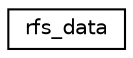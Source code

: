 digraph "Graphical Class Hierarchy"
{
  edge [fontname="Helvetica",fontsize="10",labelfontname="Helvetica",labelfontsize="10"];
  node [fontname="Helvetica",fontsize="10",shape=record];
  rankdir="LR";
  Node0 [label="rfs_data",height=0.2,width=0.4,color="black", fillcolor="white", style="filled",URL="$structrfs__data.html"];
}
